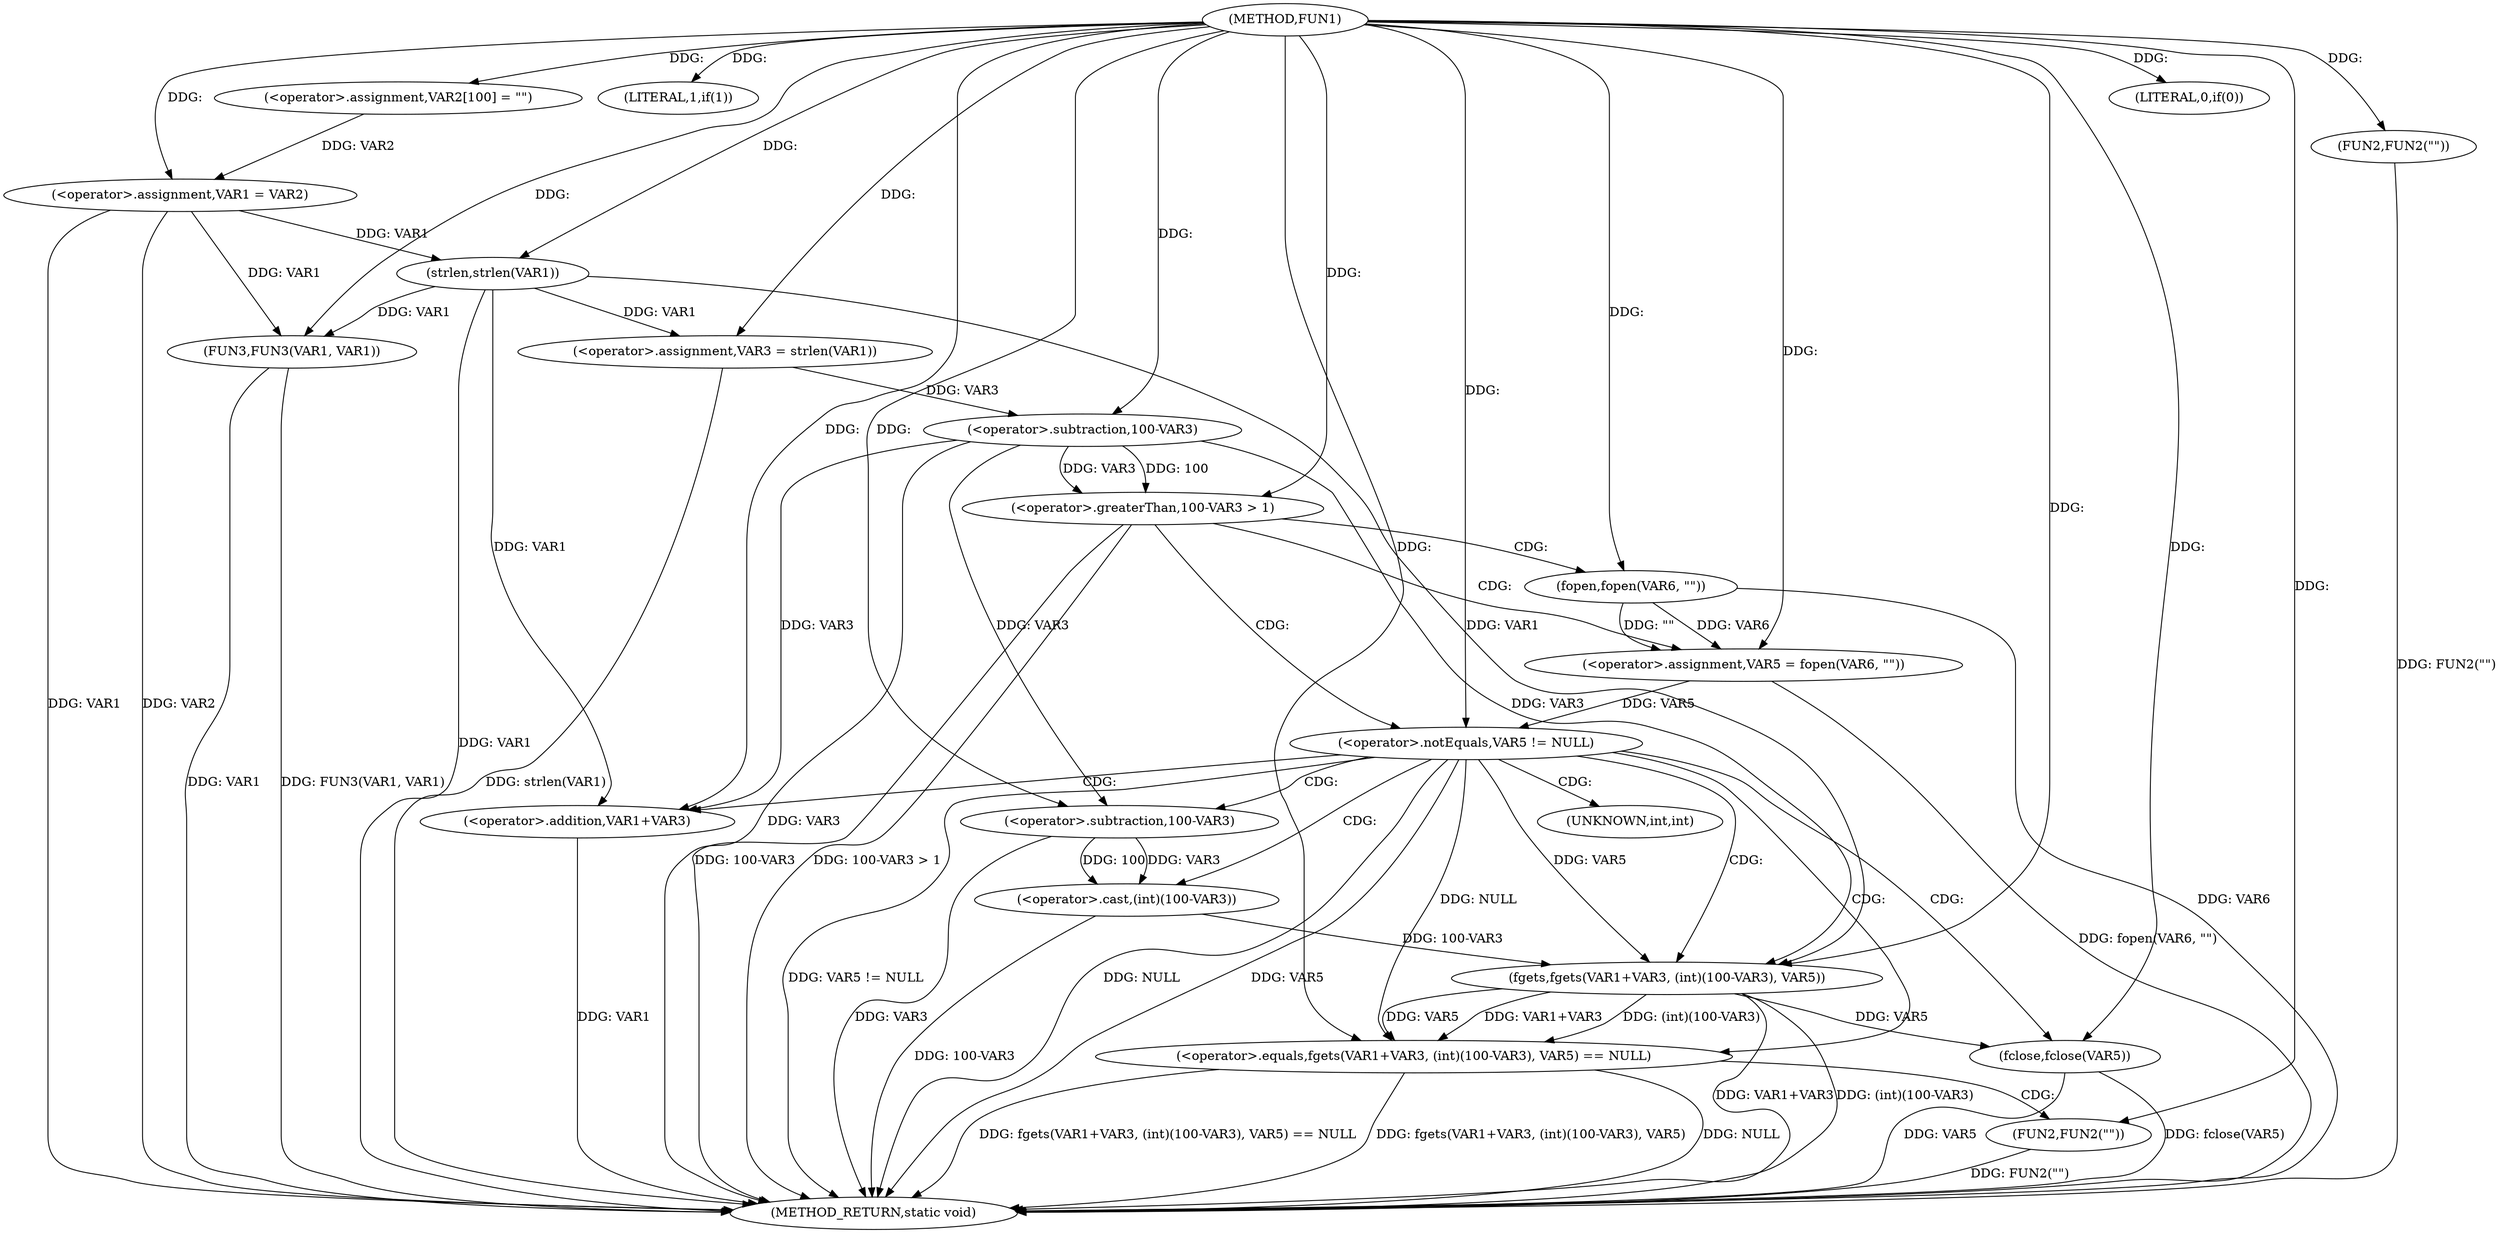 digraph FUN1 {  
"1000100" [label = "(METHOD,FUN1)" ]
"1000165" [label = "(METHOD_RETURN,static void)" ]
"1000104" [label = "(<operator>.assignment,VAR2[100] = \"\")" ]
"1000107" [label = "(<operator>.assignment,VAR1 = VAR2)" ]
"1000111" [label = "(LITERAL,1,if(1))" ]
"1000115" [label = "(<operator>.assignment,VAR3 = strlen(VAR1))" ]
"1000117" [label = "(strlen,strlen(VAR1))" ]
"1000121" [label = "(<operator>.greaterThan,100-VAR3 > 1)" ]
"1000122" [label = "(<operator>.subtraction,100-VAR3)" ]
"1000127" [label = "(<operator>.assignment,VAR5 = fopen(VAR6, \"\"))" ]
"1000129" [label = "(fopen,fopen(VAR6, \"\"))" ]
"1000133" [label = "(<operator>.notEquals,VAR5 != NULL)" ]
"1000138" [label = "(<operator>.equals,fgets(VAR1+VAR3, (int)(100-VAR3), VAR5) == NULL)" ]
"1000139" [label = "(fgets,fgets(VAR1+VAR3, (int)(100-VAR3), VAR5))" ]
"1000140" [label = "(<operator>.addition,VAR1+VAR3)" ]
"1000143" [label = "(<operator>.cast,(int)(100-VAR3))" ]
"1000145" [label = "(<operator>.subtraction,100-VAR3)" ]
"1000151" [label = "(FUN2,FUN2(\"\"))" ]
"1000153" [label = "(fclose,fclose(VAR5))" ]
"1000156" [label = "(LITERAL,0,if(0))" ]
"1000158" [label = "(FUN2,FUN2(\"\"))" ]
"1000162" [label = "(FUN3,FUN3(VAR1, VAR1))" ]
"1000144" [label = "(UNKNOWN,int,int)" ]
  "1000115" -> "1000165"  [ label = "DDG: strlen(VAR1)"] 
  "1000107" -> "1000165"  [ label = "DDG: VAR1"] 
  "1000139" -> "1000165"  [ label = "DDG: VAR1+VAR3"] 
  "1000138" -> "1000165"  [ label = "DDG: NULL"] 
  "1000117" -> "1000165"  [ label = "DDG: VAR1"] 
  "1000133" -> "1000165"  [ label = "DDG: VAR5 != NULL"] 
  "1000153" -> "1000165"  [ label = "DDG: VAR5"] 
  "1000133" -> "1000165"  [ label = "DDG: NULL"] 
  "1000138" -> "1000165"  [ label = "DDG: fgets(VAR1+VAR3, (int)(100-VAR3), VAR5) == NULL"] 
  "1000145" -> "1000165"  [ label = "DDG: VAR3"] 
  "1000107" -> "1000165"  [ label = "DDG: VAR2"] 
  "1000122" -> "1000165"  [ label = "DDG: VAR3"] 
  "1000129" -> "1000165"  [ label = "DDG: VAR6"] 
  "1000162" -> "1000165"  [ label = "DDG: VAR1"] 
  "1000151" -> "1000165"  [ label = "DDG: FUN2(\"\")"] 
  "1000140" -> "1000165"  [ label = "DDG: VAR1"] 
  "1000138" -> "1000165"  [ label = "DDG: fgets(VAR1+VAR3, (int)(100-VAR3), VAR5)"] 
  "1000127" -> "1000165"  [ label = "DDG: fopen(VAR6, \"\")"] 
  "1000158" -> "1000165"  [ label = "DDG: FUN2(\"\")"] 
  "1000133" -> "1000165"  [ label = "DDG: VAR5"] 
  "1000121" -> "1000165"  [ label = "DDG: 100-VAR3 > 1"] 
  "1000153" -> "1000165"  [ label = "DDG: fclose(VAR5)"] 
  "1000139" -> "1000165"  [ label = "DDG: (int)(100-VAR3)"] 
  "1000121" -> "1000165"  [ label = "DDG: 100-VAR3"] 
  "1000143" -> "1000165"  [ label = "DDG: 100-VAR3"] 
  "1000162" -> "1000165"  [ label = "DDG: FUN3(VAR1, VAR1)"] 
  "1000100" -> "1000104"  [ label = "DDG: "] 
  "1000104" -> "1000107"  [ label = "DDG: VAR2"] 
  "1000100" -> "1000107"  [ label = "DDG: "] 
  "1000100" -> "1000111"  [ label = "DDG: "] 
  "1000117" -> "1000115"  [ label = "DDG: VAR1"] 
  "1000100" -> "1000115"  [ label = "DDG: "] 
  "1000107" -> "1000117"  [ label = "DDG: VAR1"] 
  "1000100" -> "1000117"  [ label = "DDG: "] 
  "1000122" -> "1000121"  [ label = "DDG: 100"] 
  "1000122" -> "1000121"  [ label = "DDG: VAR3"] 
  "1000100" -> "1000122"  [ label = "DDG: "] 
  "1000115" -> "1000122"  [ label = "DDG: VAR3"] 
  "1000100" -> "1000121"  [ label = "DDG: "] 
  "1000129" -> "1000127"  [ label = "DDG: VAR6"] 
  "1000129" -> "1000127"  [ label = "DDG: \"\""] 
  "1000100" -> "1000127"  [ label = "DDG: "] 
  "1000100" -> "1000129"  [ label = "DDG: "] 
  "1000127" -> "1000133"  [ label = "DDG: VAR5"] 
  "1000100" -> "1000133"  [ label = "DDG: "] 
  "1000139" -> "1000138"  [ label = "DDG: VAR1+VAR3"] 
  "1000139" -> "1000138"  [ label = "DDG: (int)(100-VAR3)"] 
  "1000139" -> "1000138"  [ label = "DDG: VAR5"] 
  "1000117" -> "1000139"  [ label = "DDG: VAR1"] 
  "1000100" -> "1000139"  [ label = "DDG: "] 
  "1000122" -> "1000139"  [ label = "DDG: VAR3"] 
  "1000117" -> "1000140"  [ label = "DDG: VAR1"] 
  "1000100" -> "1000140"  [ label = "DDG: "] 
  "1000122" -> "1000140"  [ label = "DDG: VAR3"] 
  "1000143" -> "1000139"  [ label = "DDG: 100-VAR3"] 
  "1000145" -> "1000143"  [ label = "DDG: 100"] 
  "1000145" -> "1000143"  [ label = "DDG: VAR3"] 
  "1000100" -> "1000145"  [ label = "DDG: "] 
  "1000122" -> "1000145"  [ label = "DDG: VAR3"] 
  "1000133" -> "1000139"  [ label = "DDG: VAR5"] 
  "1000133" -> "1000138"  [ label = "DDG: NULL"] 
  "1000100" -> "1000138"  [ label = "DDG: "] 
  "1000100" -> "1000151"  [ label = "DDG: "] 
  "1000139" -> "1000153"  [ label = "DDG: VAR5"] 
  "1000100" -> "1000153"  [ label = "DDG: "] 
  "1000100" -> "1000156"  [ label = "DDG: "] 
  "1000100" -> "1000158"  [ label = "DDG: "] 
  "1000107" -> "1000162"  [ label = "DDG: VAR1"] 
  "1000117" -> "1000162"  [ label = "DDG: VAR1"] 
  "1000100" -> "1000162"  [ label = "DDG: "] 
  "1000121" -> "1000127"  [ label = "CDG: "] 
  "1000121" -> "1000129"  [ label = "CDG: "] 
  "1000121" -> "1000133"  [ label = "CDG: "] 
  "1000133" -> "1000153"  [ label = "CDG: "] 
  "1000133" -> "1000143"  [ label = "CDG: "] 
  "1000133" -> "1000145"  [ label = "CDG: "] 
  "1000133" -> "1000139"  [ label = "CDG: "] 
  "1000133" -> "1000144"  [ label = "CDG: "] 
  "1000133" -> "1000140"  [ label = "CDG: "] 
  "1000133" -> "1000138"  [ label = "CDG: "] 
  "1000138" -> "1000151"  [ label = "CDG: "] 
}
